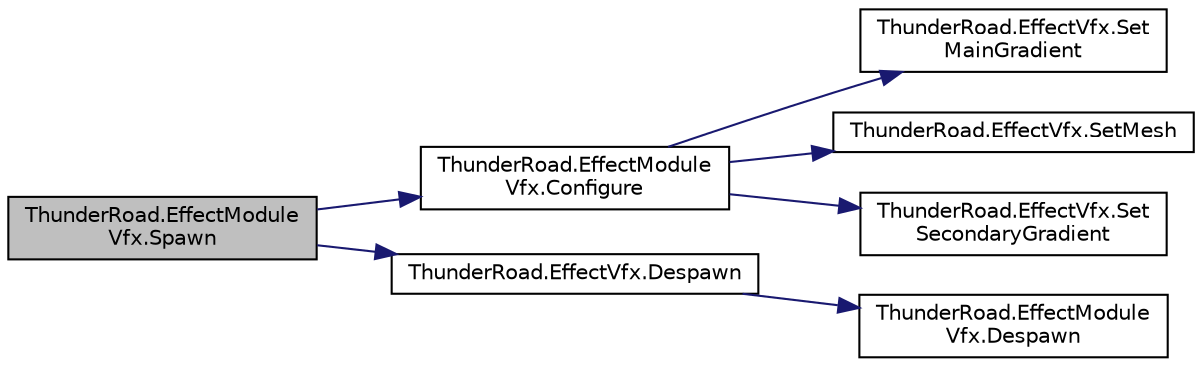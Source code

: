 digraph "ThunderRoad.EffectModuleVfx.Spawn"
{
 // LATEX_PDF_SIZE
  edge [fontname="Helvetica",fontsize="10",labelfontname="Helvetica",labelfontsize="10"];
  node [fontname="Helvetica",fontsize="10",shape=record];
  rankdir="LR";
  Node1 [label="ThunderRoad.EffectModule\lVfx.Spawn",height=0.2,width=0.4,color="black", fillcolor="grey75", style="filled", fontcolor="black",tooltip="Spawns the specified effect data."];
  Node1 -> Node2 [color="midnightblue",fontsize="10",style="solid",fontname="Helvetica"];
  Node2 [label="ThunderRoad.EffectModule\lVfx.Configure",height=0.2,width=0.4,color="black", fillcolor="white", style="filled",URL="$class_thunder_road_1_1_effect_module_vfx.html#a587576ec5361ca181f5ac6570a49e13d",tooltip="Configures the specified effect VFX."];
  Node2 -> Node3 [color="midnightblue",fontsize="10",style="solid",fontname="Helvetica"];
  Node3 [label="ThunderRoad.EffectVfx.Set\lMainGradient",height=0.2,width=0.4,color="black", fillcolor="white", style="filled",URL="$class_thunder_road_1_1_effect_vfx.html#ab47a71a0c60d689e2d2d9181d21cc07f",tooltip="Sets the main gradient."];
  Node2 -> Node4 [color="midnightblue",fontsize="10",style="solid",fontname="Helvetica"];
  Node4 [label="ThunderRoad.EffectVfx.SetMesh",height=0.2,width=0.4,color="black", fillcolor="white", style="filled",URL="$class_thunder_road_1_1_effect_vfx.html#a8d8fad6ed636d041b4a890ea1333804f",tooltip="Sets the mesh."];
  Node2 -> Node5 [color="midnightblue",fontsize="10",style="solid",fontname="Helvetica"];
  Node5 [label="ThunderRoad.EffectVfx.Set\lSecondaryGradient",height=0.2,width=0.4,color="black", fillcolor="white", style="filled",URL="$class_thunder_road_1_1_effect_vfx.html#a9de733c08e25828db81bfa1b05a95f61",tooltip="Sets the secondary gradient."];
  Node1 -> Node6 [color="midnightblue",fontsize="10",style="solid",fontname="Helvetica"];
  Node6 [label="ThunderRoad.EffectVfx.Despawn",height=0.2,width=0.4,color="black", fillcolor="white", style="filled",URL="$class_thunder_road_1_1_effect_vfx.html#ab77ad0144d291b4def37229ac5ba6774",tooltip="Despawns this instance."];
  Node6 -> Node7 [color="midnightblue",fontsize="10",style="solid",fontname="Helvetica"];
  Node7 [label="ThunderRoad.EffectModule\lVfx.Despawn",height=0.2,width=0.4,color="black", fillcolor="white", style="filled",URL="$class_thunder_road_1_1_effect_module_vfx.html#a0eb20b5c248c0d66ebe99eac7d03da2c",tooltip="Despawns the specified effect."];
}
